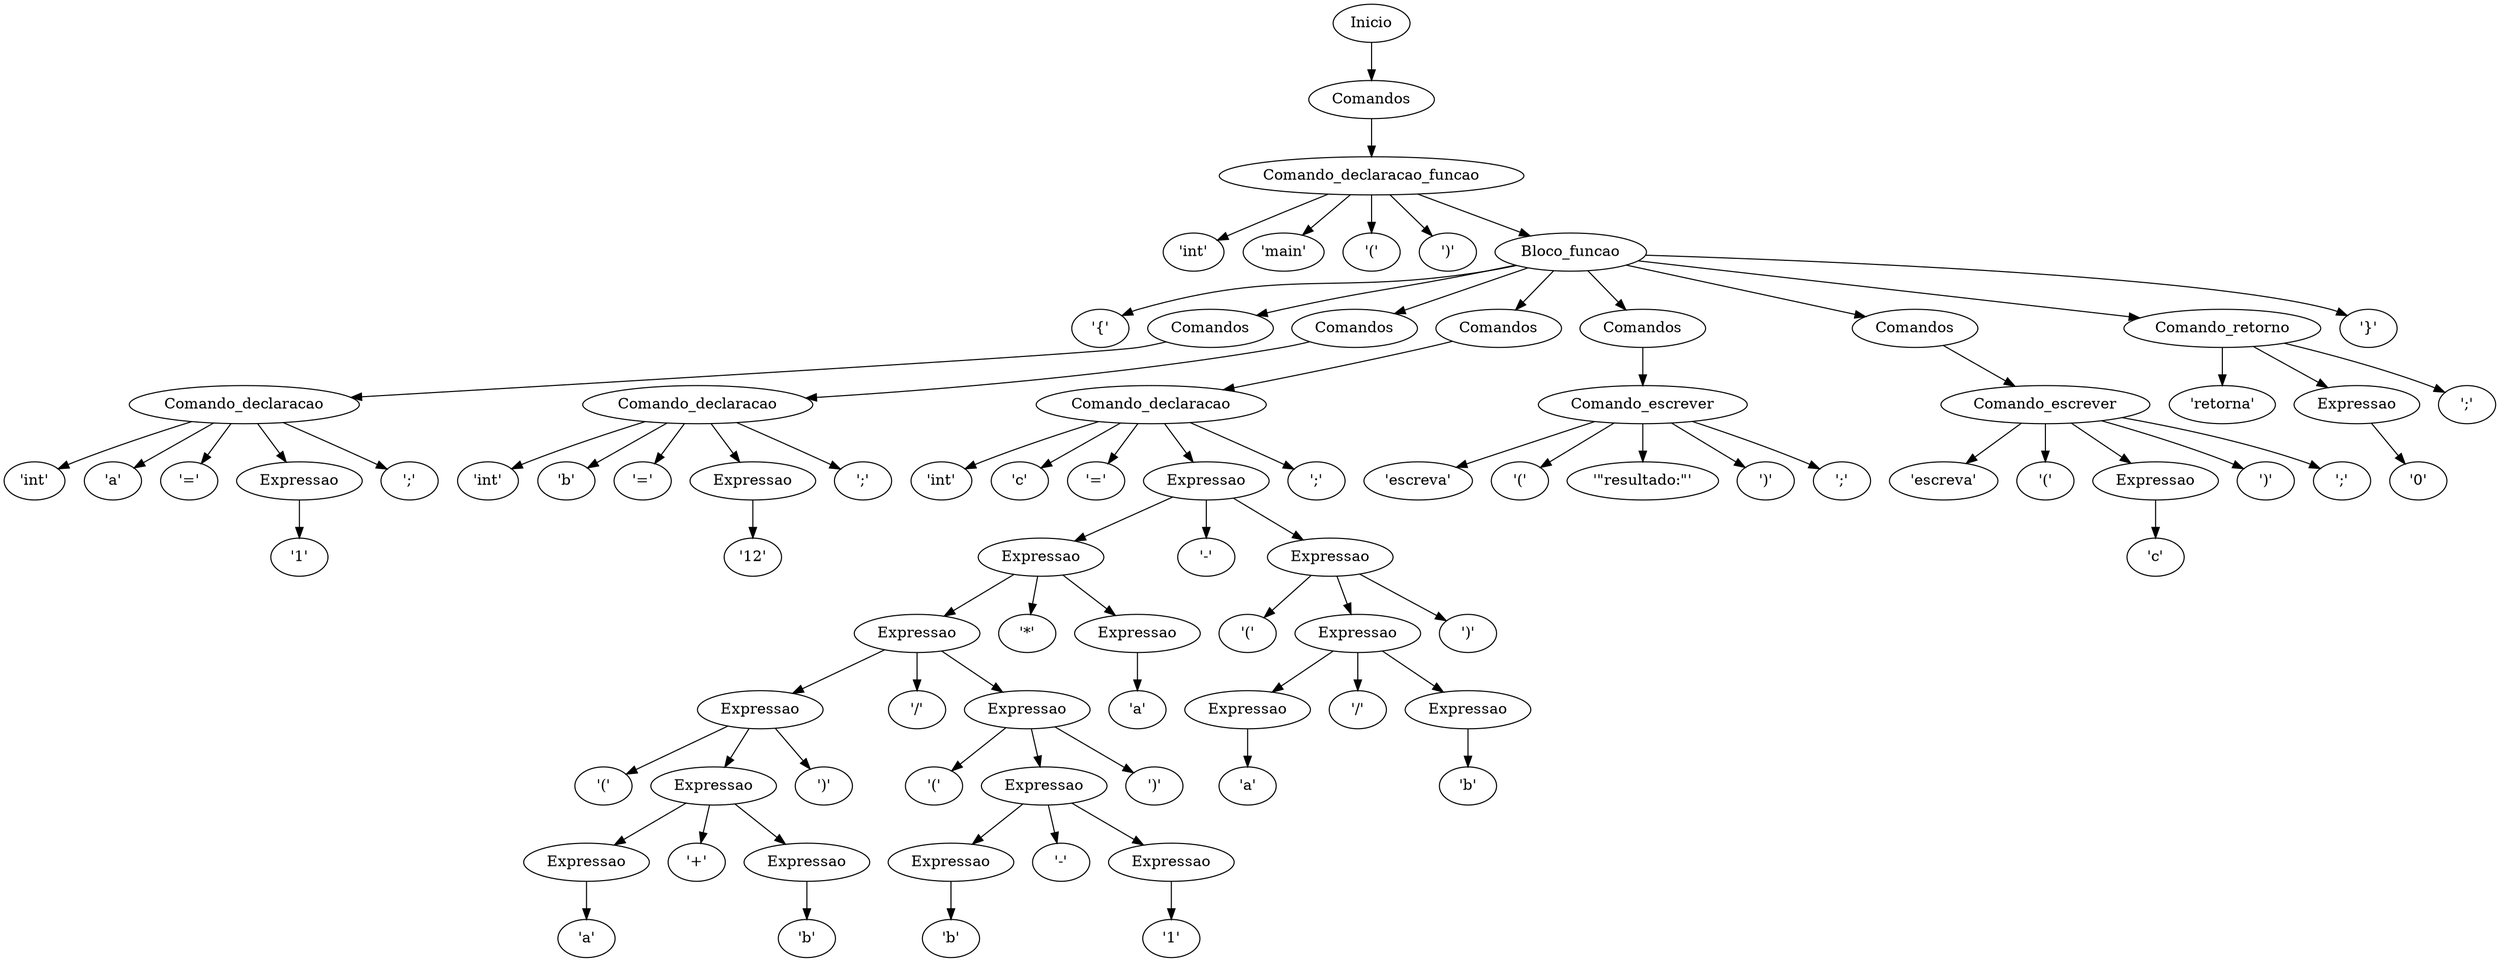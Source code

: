 digraph AST {
n0 [label="Inicio"];
n1 [label="Comandos"];
n2 [label="Comando_declaracao_funcao"];
n3 [label="'int'"];
n2 -> n3;
n4 [label="'main'"];
n2 -> n4;
n5 [label="'('"];
n2 -> n5;
n6 [label="')'"];
n2 -> n6;
n7 [label="Bloco_funcao"];
n8 [label="'{'"];
n7 -> n8;
n9 [label="Comandos"];
n10 [label="Comando_declaracao"];
n11 [label="'int'"];
n10 -> n11;
n12 [label="'a'"];
n10 -> n12;
n13 [label="'='"];
n10 -> n13;
n14 [label="Expressao"];
n15 [label="'1'"];
n14 -> n15;
n10 -> n14;
n16 [label="';'"];
n10 -> n16;
n9 -> n10;
n7 -> n9;
n17 [label="Comandos"];
n18 [label="Comando_declaracao"];
n19 [label="'int'"];
n18 -> n19;
n20 [label="'b'"];
n18 -> n20;
n21 [label="'='"];
n18 -> n21;
n22 [label="Expressao"];
n23 [label="'12'"];
n22 -> n23;
n18 -> n22;
n24 [label="';'"];
n18 -> n24;
n17 -> n18;
n7 -> n17;
n25 [label="Comandos"];
n26 [label="Comando_declaracao"];
n27 [label="'int'"];
n26 -> n27;
n28 [label="'c'"];
n26 -> n28;
n29 [label="'='"];
n26 -> n29;
n30 [label="Expressao"];
n31 [label="Expressao"];
n32 [label="Expressao"];
n33 [label="Expressao"];
n34 [label="'('"];
n33 -> n34;
n35 [label="Expressao"];
n36 [label="Expressao"];
n37 [label="'a'"];
n36 -> n37;
n35 -> n36;
n38 [label="'+'"];
n35 -> n38;
n39 [label="Expressao"];
n40 [label="'b'"];
n39 -> n40;
n35 -> n39;
n33 -> n35;
n41 [label="')'"];
n33 -> n41;
n32 -> n33;
n42 [label="'/'"];
n32 -> n42;
n43 [label="Expressao"];
n44 [label="'('"];
n43 -> n44;
n45 [label="Expressao"];
n46 [label="Expressao"];
n47 [label="'b'"];
n46 -> n47;
n45 -> n46;
n48 [label="'-'"];
n45 -> n48;
n49 [label="Expressao"];
n50 [label="'1'"];
n49 -> n50;
n45 -> n49;
n43 -> n45;
n51 [label="')'"];
n43 -> n51;
n32 -> n43;
n31 -> n32;
n52 [label="'*'"];
n31 -> n52;
n53 [label="Expressao"];
n54 [label="'a'"];
n53 -> n54;
n31 -> n53;
n30 -> n31;
n55 [label="'-'"];
n30 -> n55;
n56 [label="Expressao"];
n57 [label="'('"];
n56 -> n57;
n58 [label="Expressao"];
n59 [label="Expressao"];
n60 [label="'a'"];
n59 -> n60;
n58 -> n59;
n61 [label="'/'"];
n58 -> n61;
n62 [label="Expressao"];
n63 [label="'b'"];
n62 -> n63;
n58 -> n62;
n56 -> n58;
n64 [label="')'"];
n56 -> n64;
n30 -> n56;
n26 -> n30;
n65 [label="';'"];
n26 -> n65;
n25 -> n26;
n7 -> n25;
n66 [label="Comandos"];
n67 [label="Comando_escrever"];
n68 [label="'escreva'"];
n67 -> n68;
n69 [label="'('"];
n67 -> n69;
n70 [label="'\"resultado:\"'"];
n67 -> n70;
n71 [label="')'"];
n67 -> n71;
n72 [label="';'"];
n67 -> n72;
n66 -> n67;
n7 -> n66;
n73 [label="Comandos"];
n74 [label="Comando_escrever"];
n75 [label="'escreva'"];
n74 -> n75;
n76 [label="'('"];
n74 -> n76;
n77 [label="Expressao"];
n78 [label="'c'"];
n77 -> n78;
n74 -> n77;
n79 [label="')'"];
n74 -> n79;
n80 [label="';'"];
n74 -> n80;
n73 -> n74;
n7 -> n73;
n81 [label="Comando_retorno"];
n82 [label="'retorna'"];
n81 -> n82;
n83 [label="Expressao"];
n84 [label="'0'"];
n83 -> n84;
n81 -> n83;
n85 [label="';'"];
n81 -> n85;
n7 -> n81;
n86 [label="'}'"];
n7 -> n86;
n2 -> n7;
n1 -> n2;
n0 -> n1;
}